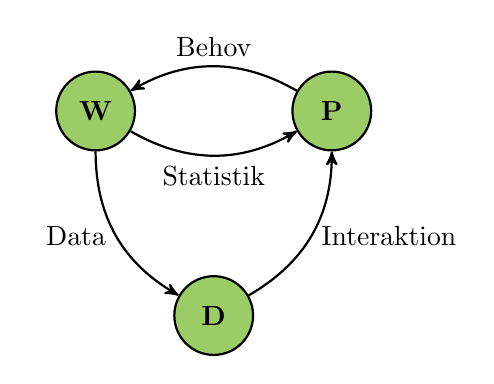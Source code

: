 \definecolor{klight_green_400}{RGB}{156, 204, 101}


\begin{tikzpicture}[x=1.5cm, y=1.5cm, ->,>=stealth',auto, thick]
\tikzset{%
  project part/.style={
    circle,
    draw,
    fill=klight_green_400,
    thick,
    minimum size=1cm
  },
  main line/.style={
    draw,
    line width=0.25mm,
    opacity=1,
    minimum size=1cm
  },
}

% Base project nodes
\node [project part/.try] (web) at (0,0) {$\textbf{W}$};
\node [project part/.try] (pl) at (2,0) {$\textbf{P}$};
\node [project part/.try] (dl) at (1,-1.732) {$\textbf{D}$};

% Connect them 
\path[main line/.style={font=\sffamily\small}]
    (dl) edge[bend right] node [right] {Interaktion} (pl)
    (web) edge[bend right] node [left] {Data} (dl)
    (pl) edge[bend right] node [above, midway] {Behov} (web)
    (web) edge[bend right] node [below, midway] {Statistik} (pl);
\end{tikzpicture}